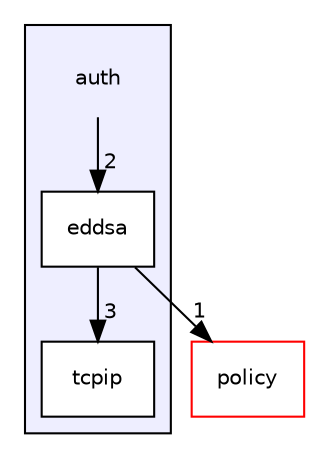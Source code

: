 digraph "auth" {
  compound=true
  node [ fontsize="10", fontname="Helvetica"];
  edge [ labelfontsize="10", labelfontname="Helvetica"];
  subgraph clusterdir_00ae9869f82e985780277dc684d7236c {
    graph [ bgcolor="#eeeeff", pencolor="black", label="" URL="dir_00ae9869f82e985780277dc684d7236c.html"];
    dir_00ae9869f82e985780277dc684d7236c [shape=plaintext label="auth"];
    dir_41d095b2afd88fda019ea4d1b9fd4845 [shape=box label="eddsa" color="black" fillcolor="white" style="filled" URL="dir_41d095b2afd88fda019ea4d1b9fd4845.html"];
    dir_aa6b617174339cd7b605f9fc0c8b2e9d [shape=box label="tcpip" color="black" fillcolor="white" style="filled" URL="dir_aa6b617174339cd7b605f9fc0c8b2e9d.html"];
  }
  dir_eb07bcf3f6bbebad6f759869cfa1383b [shape=box label="policy" fillcolor="white" style="filled" color="red" URL="dir_eb07bcf3f6bbebad6f759869cfa1383b.html"];
  dir_00ae9869f82e985780277dc684d7236c->dir_41d095b2afd88fda019ea4d1b9fd4845 [headlabel="2", labeldistance=1.5 headhref="dir_000000_000001.html"];
  dir_41d095b2afd88fda019ea4d1b9fd4845->dir_eb07bcf3f6bbebad6f759869cfa1383b [headlabel="1", labeldistance=1.5 headhref="dir_000001_000004.html"];
  dir_41d095b2afd88fda019ea4d1b9fd4845->dir_aa6b617174339cd7b605f9fc0c8b2e9d [headlabel="3", labeldistance=1.5 headhref="dir_000001_000002.html"];
}
